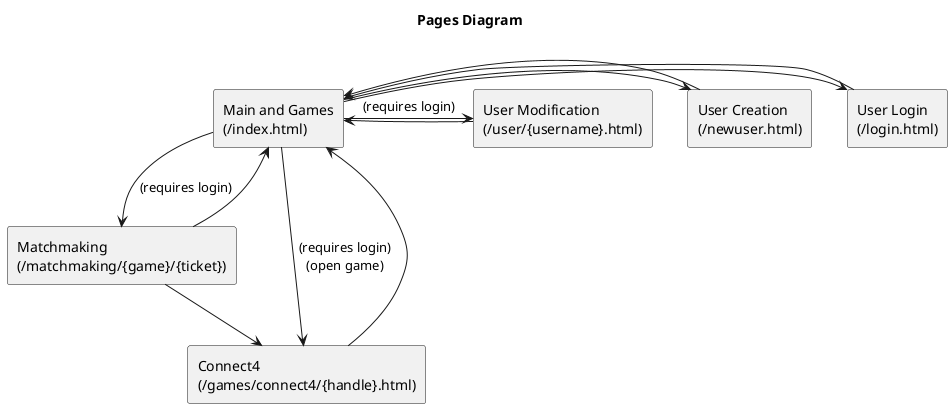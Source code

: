 @startuml pages

title Pages Diagram

skinparam componentStyle rectangle


component "Main and Games\n(/index.html)" as M
component "User Creation\n(/newuser.html)" as UC
component "User Modification\n(/user/{username}.html)" as UM
component "User Login\n(/login.html)" as UL
component "Matchmaking\n(/matchmaking/{game}/{ticket})" as MM
component "Connect4\n(/games/connect4/{handle}.html)" as C4

M -left-> UC
M <-right- UC

M -left-> UL
M <-right- UL

M -right-> UM: "(requires login)"
UM -left-> M

M -down-> MM: "(requires login)"
MM -up-> M


M --> C4: "(requires login)\n(open game)"
MM -down-> C4
C4 --> M

@enduml